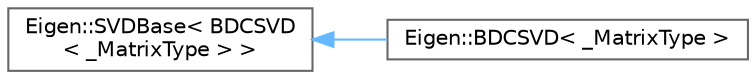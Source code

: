 digraph "类继承关系图"
{
 // LATEX_PDF_SIZE
  bgcolor="transparent";
  edge [fontname=Helvetica,fontsize=10,labelfontname=Helvetica,labelfontsize=10];
  node [fontname=Helvetica,fontsize=10,shape=box,height=0.2,width=0.4];
  rankdir="LR";
  Node0 [id="Node000000",label="Eigen::SVDBase\< BDCSVD\l\< _MatrixType \> \>",height=0.2,width=0.4,color="grey40", fillcolor="white", style="filled",URL="$class_eigen_1_1_s_v_d_base.html",tooltip=" "];
  Node0 -> Node1 [id="edge4696_Node000000_Node000001",dir="back",color="steelblue1",style="solid",tooltip=" "];
  Node1 [id="Node000001",label="Eigen::BDCSVD\< _MatrixType \>",height=0.2,width=0.4,color="grey40", fillcolor="white", style="filled",URL="$class_eigen_1_1_b_d_c_s_v_d.html",tooltip="class Bidiagonal Divide and Conquer SVD"];
}
